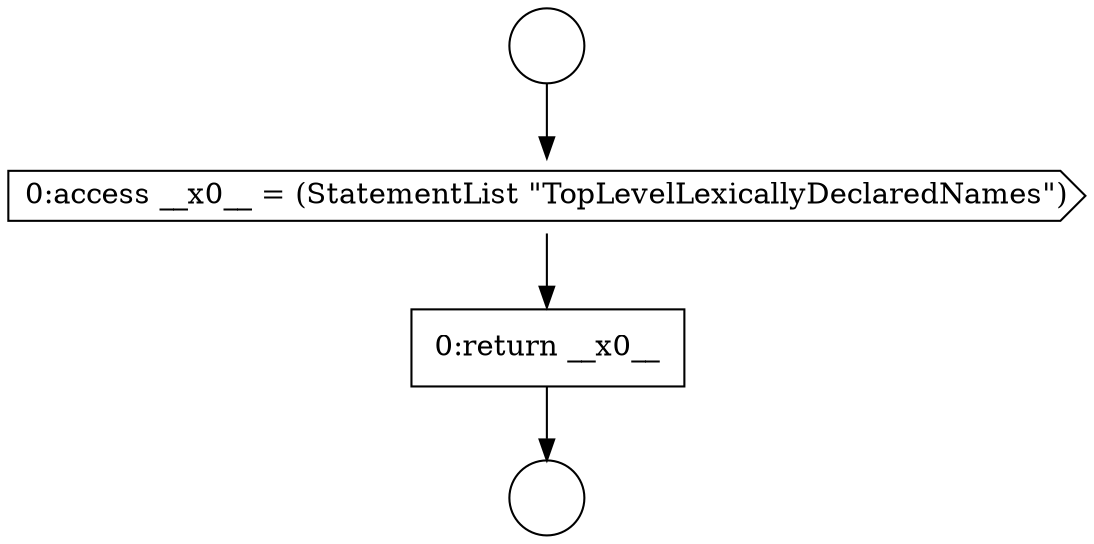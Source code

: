 digraph {
  node7731 [shape=circle label=" " color="black" fillcolor="white" style=filled]
  node7733 [shape=cds, label=<<font color="black">0:access __x0__ = (StatementList &quot;TopLevelLexicallyDeclaredNames&quot;)</font>> color="black" fillcolor="white" style=filled]
  node7734 [shape=none, margin=0, label=<<font color="black">
    <table border="0" cellborder="1" cellspacing="0" cellpadding="10">
      <tr><td align="left">0:return __x0__</td></tr>
    </table>
  </font>> color="black" fillcolor="white" style=filled]
  node7732 [shape=circle label=" " color="black" fillcolor="white" style=filled]
  node7731 -> node7733 [ color="black"]
  node7733 -> node7734 [ color="black"]
  node7734 -> node7732 [ color="black"]
}
